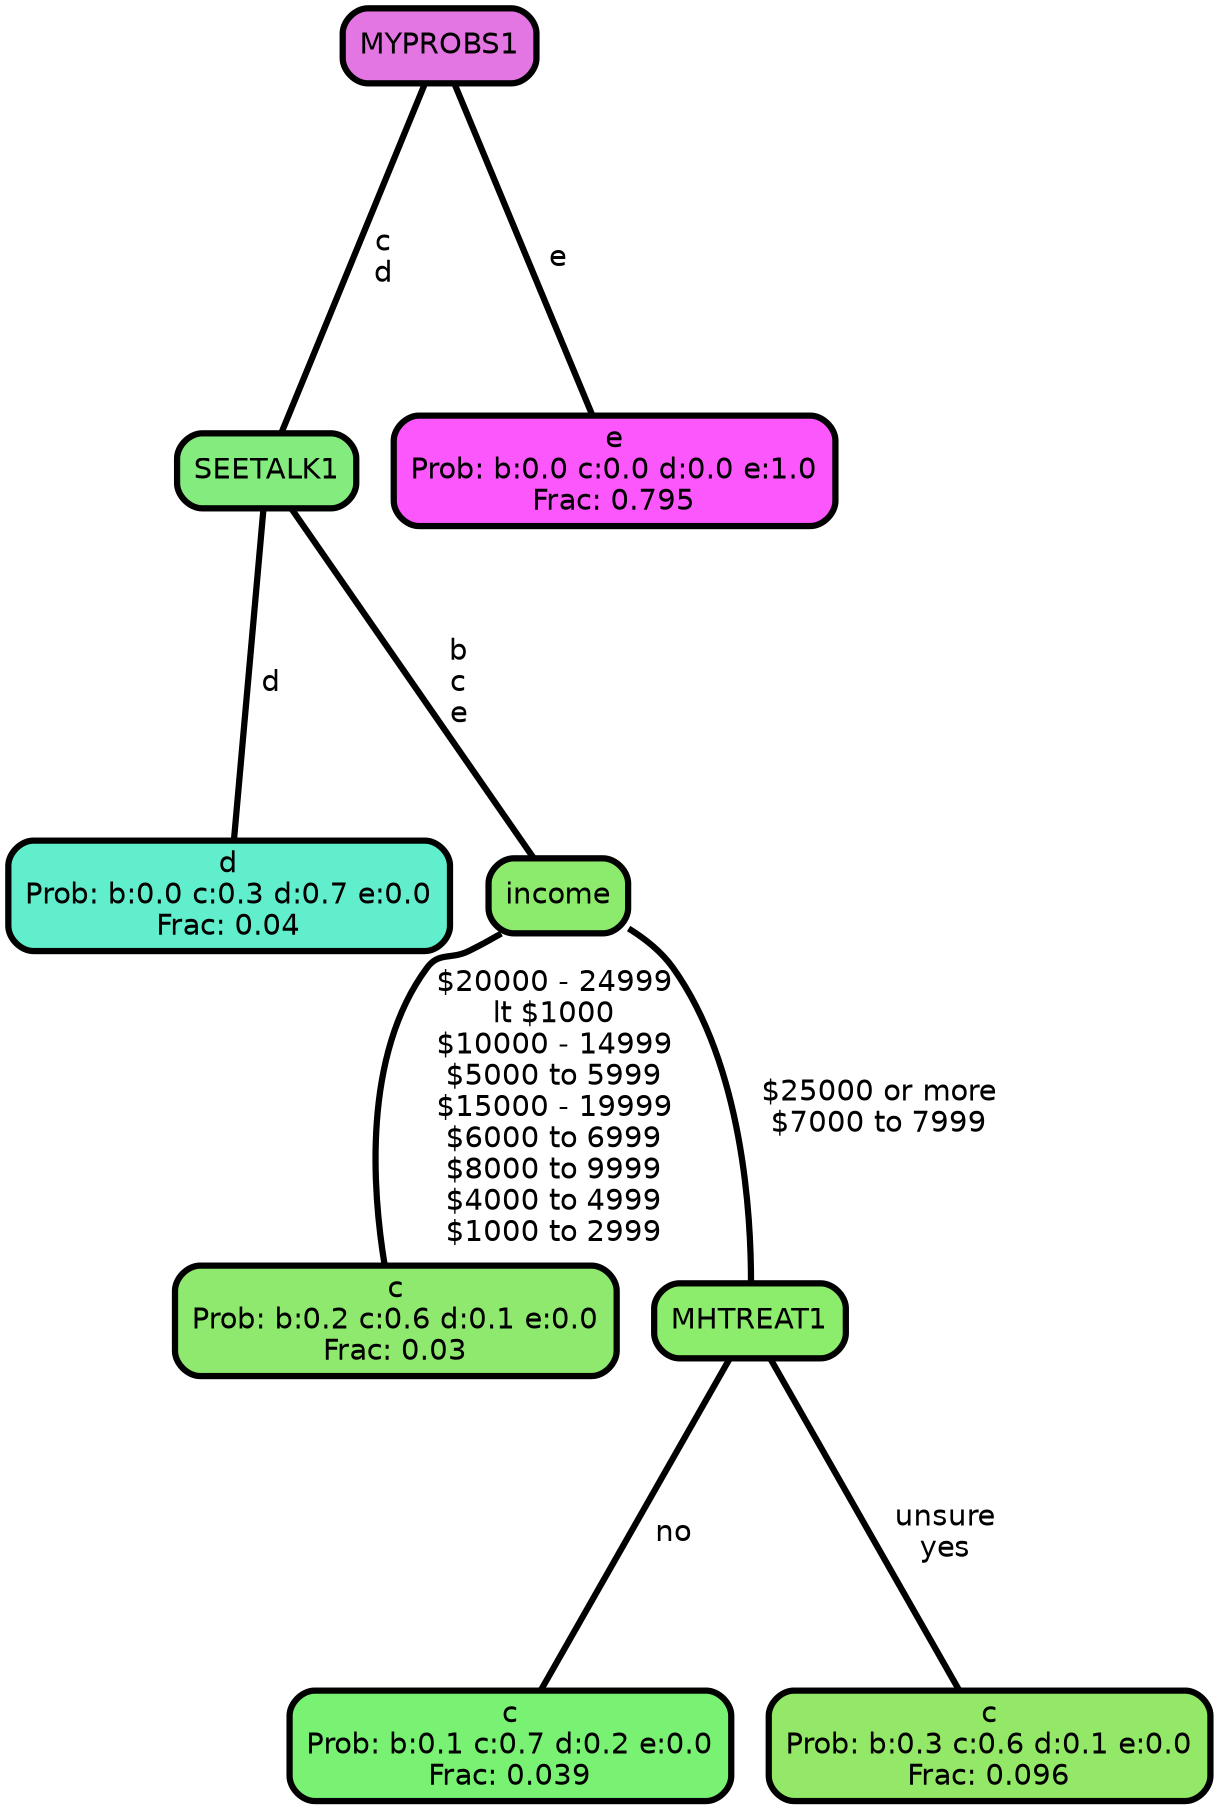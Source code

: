 graph Tree {
node [shape=box, style="filled, rounded",color="black",penwidth="3",fontcolor="black",                 fontname=helvetica] ;
graph [ranksep="0 equally", splines=straight,                 bgcolor=transparent, dpi=200] ;
edge [fontname=helvetica, color=black] ;
0 [label="d
Prob: b:0.0 c:0.3 d:0.7 e:0.0
Frac: 0.04", fillcolor="#61eecc"] ;
1 [label="SEETALK1", fillcolor="#84ec7e"] ;
2 [label="c
Prob: b:0.2 c:0.6 d:0.1 e:0.0
Frac: 0.03", fillcolor="#8ee96e"] ;
3 [label="income", fillcolor="#8ceb6c"] ;
4 [label="c
Prob: b:0.1 c:0.7 d:0.2 e:0.0
Frac: 0.039", fillcolor="#79f274"] ;
5 [label="MHTREAT1", fillcolor="#8cec6b"] ;
6 [label="c
Prob: b:0.3 c:0.6 d:0.1 e:0.0
Frac: 0.096", fillcolor="#93e967"] ;
7 [label="MYPROBS1", fillcolor="#e476e3"] ;
8 [label="e
Prob: b:0.0 c:0.0 d:0.0 e:1.0
Frac: 0.795", fillcolor="#fc57fc"] ;
1 -- 0 [label=" d",penwidth=3] ;
1 -- 3 [label=" b\n c\n e",penwidth=3] ;
3 -- 2 [label=" $20000 - 24999\n lt $1000\n $10000 - 14999\n $5000 to 5999\n $15000 - 19999\n $6000 to 6999\n $8000 to 9999\n $4000 to 4999\n $1000 to 2999",penwidth=3] ;
3 -- 5 [label=" $25000 or more\n $7000 to 7999",penwidth=3] ;
5 -- 4 [label=" no",penwidth=3] ;
5 -- 6 [label=" unsure\n yes",penwidth=3] ;
7 -- 1 [label=" c\n d",penwidth=3] ;
7 -- 8 [label=" e",penwidth=3] ;
{rank = same;}}